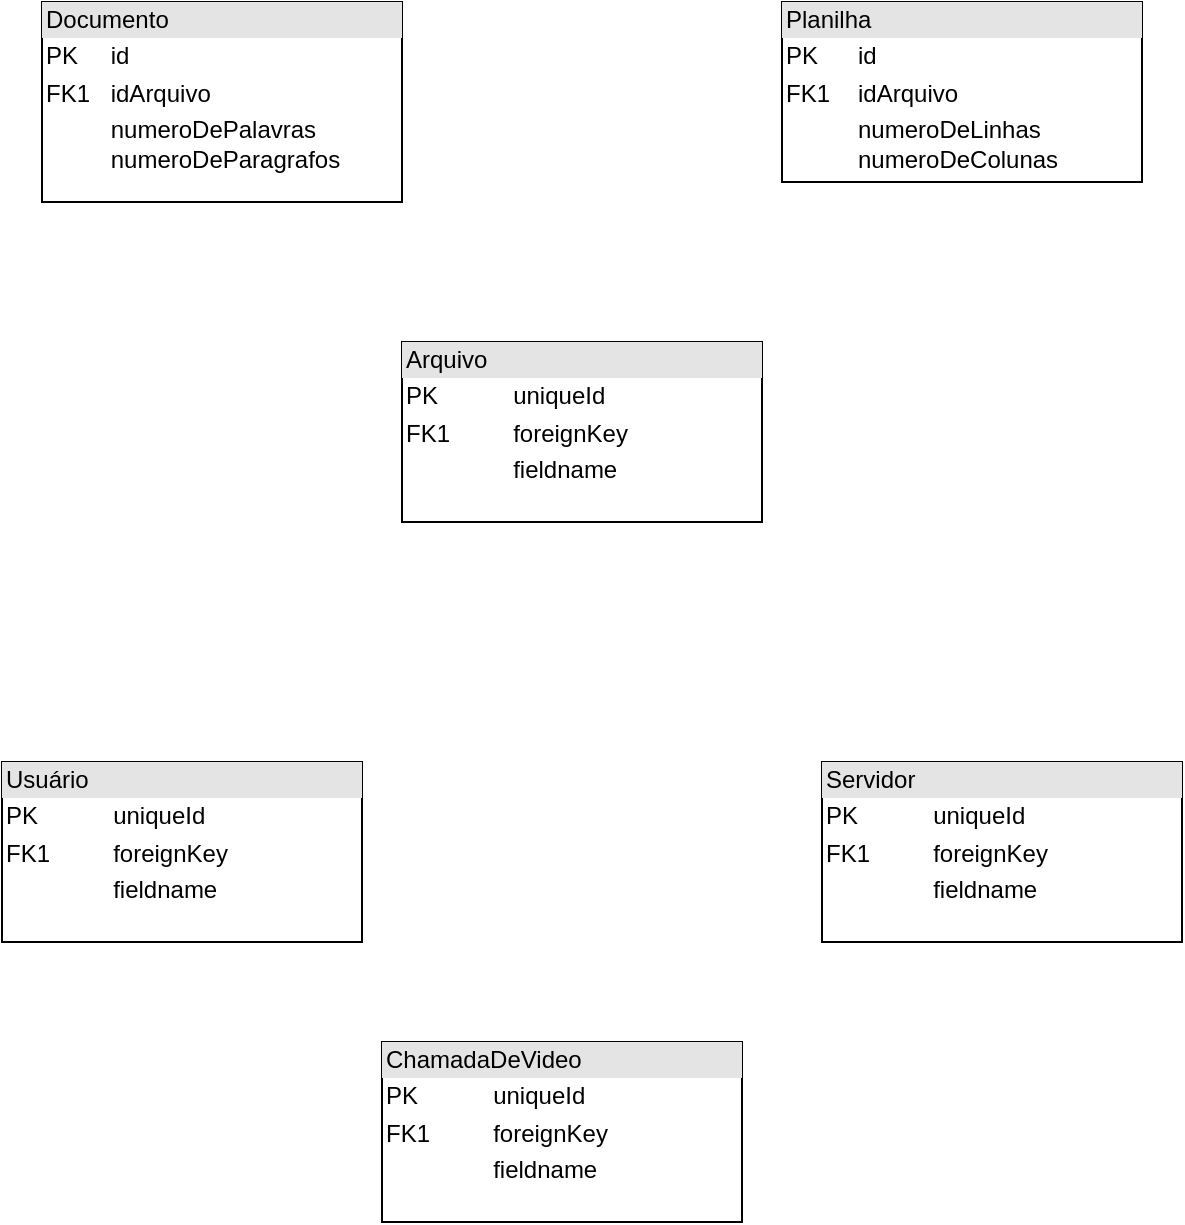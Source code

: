 <mxfile version="22.0.5" type="github">
  <diagram name="Page-1" id="c4acf3e9-155e-7222-9cf6-157b1a14988f">
    <mxGraphModel dx="652" dy="512" grid="1" gridSize="10" guides="1" tooltips="1" connect="1" arrows="1" fold="1" page="1" pageScale="1" pageWidth="850" pageHeight="1100" background="none" math="0" shadow="0">
      <root>
        <mxCell id="0" />
        <mxCell id="1" parent="0" />
        <mxCell id="-QZ2EeBYiVfJDDPY1Pq2-5" value="&lt;div style=&quot;box-sizing:border-box;width:100%;background:#e4e4e4;padding:2px;&quot;&gt;Documento&lt;/div&gt;&lt;table style=&quot;width:100%;font-size:1em;&quot; cellpadding=&quot;2&quot; cellspacing=&quot;0&quot;&gt;&lt;tbody&gt;&lt;tr&gt;&lt;td&gt;PK&lt;/td&gt;&lt;td&gt;id&lt;/td&gt;&lt;/tr&gt;&lt;tr&gt;&lt;td&gt;FK1&lt;/td&gt;&lt;td&gt;idArquivo&lt;/td&gt;&lt;/tr&gt;&lt;tr&gt;&lt;td&gt;&lt;/td&gt;&lt;td&gt;numeroDePalavras&lt;br&gt;numeroDeParagrafos&lt;br&gt;&lt;/td&gt;&lt;/tr&gt;&lt;/tbody&gt;&lt;/table&gt;" style="verticalAlign=top;align=left;overflow=fill;html=1;whiteSpace=wrap;" vertex="1" parent="1">
          <mxGeometry x="80" y="260" width="180" height="100" as="geometry" />
        </mxCell>
        <mxCell id="-QZ2EeBYiVfJDDPY1Pq2-6" value="&lt;div style=&quot;box-sizing:border-box;width:100%;background:#e4e4e4;padding:2px;&quot;&gt;Planilha&lt;/div&gt;&lt;table style=&quot;width:100%;font-size:1em;&quot; cellpadding=&quot;2&quot; cellspacing=&quot;0&quot;&gt;&lt;tbody&gt;&lt;tr&gt;&lt;td&gt;PK&lt;/td&gt;&lt;td&gt;id&lt;/td&gt;&lt;/tr&gt;&lt;tr&gt;&lt;td&gt;FK1&lt;/td&gt;&lt;td&gt;idArquivo&lt;/td&gt;&lt;/tr&gt;&lt;tr&gt;&lt;td&gt;&lt;/td&gt;&lt;td&gt;numeroDeLinhas&lt;br&gt;numeroDeColunas&lt;/td&gt;&lt;/tr&gt;&lt;/tbody&gt;&lt;/table&gt;" style="verticalAlign=top;align=left;overflow=fill;html=1;whiteSpace=wrap;" vertex="1" parent="1">
          <mxGeometry x="450" y="260" width="180" height="90" as="geometry" />
        </mxCell>
        <mxCell id="-QZ2EeBYiVfJDDPY1Pq2-7" value="&lt;div style=&quot;box-sizing:border-box;width:100%;background:#e4e4e4;padding:2px;&quot;&gt;Arquivo&lt;/div&gt;&lt;table style=&quot;width:100%;font-size:1em;&quot; cellpadding=&quot;2&quot; cellspacing=&quot;0&quot;&gt;&lt;tbody&gt;&lt;tr&gt;&lt;td&gt;PK&lt;/td&gt;&lt;td&gt;uniqueId&lt;/td&gt;&lt;/tr&gt;&lt;tr&gt;&lt;td&gt;FK1&lt;/td&gt;&lt;td&gt;foreignKey&lt;/td&gt;&lt;/tr&gt;&lt;tr&gt;&lt;td&gt;&lt;/td&gt;&lt;td&gt;fieldname&lt;/td&gt;&lt;/tr&gt;&lt;/tbody&gt;&lt;/table&gt;" style="verticalAlign=top;align=left;overflow=fill;html=1;whiteSpace=wrap;" vertex="1" parent="1">
          <mxGeometry x="260" y="430" width="180" height="90" as="geometry" />
        </mxCell>
        <mxCell id="-QZ2EeBYiVfJDDPY1Pq2-8" value="&lt;div style=&quot;box-sizing:border-box;width:100%;background:#e4e4e4;padding:2px;&quot;&gt;Usuário&lt;/div&gt;&lt;table style=&quot;width:100%;font-size:1em;&quot; cellpadding=&quot;2&quot; cellspacing=&quot;0&quot;&gt;&lt;tbody&gt;&lt;tr&gt;&lt;td&gt;PK&lt;/td&gt;&lt;td&gt;uniqueId&lt;/td&gt;&lt;/tr&gt;&lt;tr&gt;&lt;td&gt;FK1&lt;/td&gt;&lt;td&gt;foreignKey&lt;/td&gt;&lt;/tr&gt;&lt;tr&gt;&lt;td&gt;&lt;/td&gt;&lt;td&gt;fieldname&lt;/td&gt;&lt;/tr&gt;&lt;/tbody&gt;&lt;/table&gt;" style="verticalAlign=top;align=left;overflow=fill;html=1;whiteSpace=wrap;" vertex="1" parent="1">
          <mxGeometry x="60" y="640" width="180" height="90" as="geometry" />
        </mxCell>
        <mxCell id="-QZ2EeBYiVfJDDPY1Pq2-9" value="&lt;div style=&quot;box-sizing:border-box;width:100%;background:#e4e4e4;padding:2px;&quot;&gt;Servidor&lt;/div&gt;&lt;table style=&quot;width:100%;font-size:1em;&quot; cellpadding=&quot;2&quot; cellspacing=&quot;0&quot;&gt;&lt;tbody&gt;&lt;tr&gt;&lt;td&gt;PK&lt;/td&gt;&lt;td&gt;uniqueId&lt;/td&gt;&lt;/tr&gt;&lt;tr&gt;&lt;td&gt;FK1&lt;/td&gt;&lt;td&gt;foreignKey&lt;/td&gt;&lt;/tr&gt;&lt;tr&gt;&lt;td&gt;&lt;/td&gt;&lt;td&gt;fieldname&lt;/td&gt;&lt;/tr&gt;&lt;/tbody&gt;&lt;/table&gt;" style="verticalAlign=top;align=left;overflow=fill;html=1;whiteSpace=wrap;" vertex="1" parent="1">
          <mxGeometry x="470" y="640" width="180" height="90" as="geometry" />
        </mxCell>
        <mxCell id="-QZ2EeBYiVfJDDPY1Pq2-10" value="&lt;div style=&quot;box-sizing:border-box;width:100%;background:#e4e4e4;padding:2px;&quot;&gt;ChamadaDeVideo&lt;/div&gt;&lt;table style=&quot;width:100%;font-size:1em;&quot; cellpadding=&quot;2&quot; cellspacing=&quot;0&quot;&gt;&lt;tbody&gt;&lt;tr&gt;&lt;td&gt;PK&lt;/td&gt;&lt;td&gt;uniqueId&lt;/td&gt;&lt;/tr&gt;&lt;tr&gt;&lt;td&gt;FK1&lt;/td&gt;&lt;td&gt;foreignKey&lt;/td&gt;&lt;/tr&gt;&lt;tr&gt;&lt;td&gt;&lt;/td&gt;&lt;td&gt;fieldname&lt;/td&gt;&lt;/tr&gt;&lt;/tbody&gt;&lt;/table&gt;" style="verticalAlign=top;align=left;overflow=fill;html=1;whiteSpace=wrap;" vertex="1" parent="1">
          <mxGeometry x="250" y="780" width="180" height="90" as="geometry" />
        </mxCell>
      </root>
    </mxGraphModel>
  </diagram>
</mxfile>
